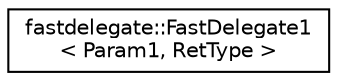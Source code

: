 digraph "Graphical Class Hierarchy"
{
 // INTERACTIVE_SVG=YES
  edge [fontname="Helvetica",fontsize="10",labelfontname="Helvetica",labelfontsize="10"];
  node [fontname="Helvetica",fontsize="10",shape=record];
  rankdir="LR";
  Node1 [label="fastdelegate::FastDelegate1\l\< Param1, RetType \>",height=0.2,width=0.4,color="black", fillcolor="white", style="filled",URL="$classfastdelegate_1_1FastDelegate1.html"];
}
